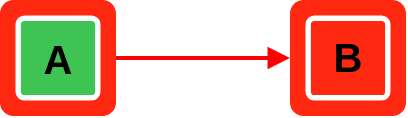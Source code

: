 <mxfile version="14.8.3" type="device"><diagram id="31xF68-NRz19GPcsl3BK" name="Page-1"><mxGraphModel dx="1251" dy="661" grid="1" gridSize="10" guides="1" tooltips="1" connect="1" arrows="1" fold="1" page="1" pageScale="1" pageWidth="1169" pageHeight="827" math="0" shadow="0"><root><mxCell id="0"/><mxCell id="1" parent="0"/><mxCell id="QLNWDhVf08Kiub2_VmYZ-1" value="" style="group" parent="1" vertex="1" connectable="0"><mxGeometry x="300" y="320" width="58" height="58" as="geometry"/></mxCell><mxCell id="QLNWDhVf08Kiub2_VmYZ-2" value="" style="shape=image;imageAspect=0;aspect=fixed;verticalLabelPosition=bottom;verticalAlign=top;image=data:image/svg+xml,PHN2ZyB4bWxucz0iaHR0cDovL3d3dy53My5vcmcvMjAwMC9zdmciIHdpZHRoPSIxMjgiIGhlaWdodD0iMTI4IiB2aWV3Qm94PSIwIDAgMTI4IDEyOCIgZmlsbD0ibm9uZSI+JiN4YTs8cmVjdCB3aWR0aD0iMTI4IiBoZWlnaHQ9IjEyOCIgcng9IjE1IiBmaWxsPSIjRkYyODExIi8+JiN4YTs8cmVjdCB4PSIyMC4wNjY3IiB5PSIyMC4wNjY3IiB3aWR0aD0iODcuODY2NyIgaGVpZ2h0PSI4Ny44NjY3IiByeD0iNyIgZmlsbD0iI0ZGMjgxMSIgc3Ryb2tlPSJ3aGl0ZSIgc3Ryb2tlLXdpZHRoPSI2Ii8+JiN4YTs8L3N2Zz4=;" parent="QLNWDhVf08Kiub2_VmYZ-1" vertex="1"><mxGeometry width="58" height="58" as="geometry"/></mxCell><mxCell id="QLNWDhVf08Kiub2_VmYZ-3" value="&lt;b&gt;&lt;font style=&quot;font-size: 20px&quot;&gt;B&lt;/font&gt;&lt;/b&gt;" style="text;html=1;strokeColor=none;fillColor=none;align=center;verticalAlign=middle;whiteSpace=wrap;rounded=0;" parent="QLNWDhVf08Kiub2_VmYZ-1" vertex="1"><mxGeometry x="9" y="18" width="40" height="20" as="geometry"/></mxCell><mxCell id="QLNWDhVf08Kiub2_VmYZ-4" value="" style="group" parent="1" vertex="1" connectable="0"><mxGeometry x="155" y="320" width="58" height="58" as="geometry"/></mxCell><mxCell id="QLNWDhVf08Kiub2_VmYZ-5" value="" style="shape=image;imageAspect=0;aspect=fixed;verticalLabelPosition=bottom;verticalAlign=top;image=data:image/svg+xml,PHN2ZyB4bWxucz0iaHR0cDovL3d3dy53My5vcmcvMjAwMC9zdmciIHdpZHRoPSIxMjgiIGhlaWdodD0iMTI4IiB2aWV3Qm94PSIwIDAgMTI4IDEyOCIgZmlsbD0ibm9uZSI+JiN4YTs8cmVjdCB3aWR0aD0iMTI4IiBoZWlnaHQ9IjEyOCIgcng9IjE1IiBmaWxsPSIjRkYyODExIi8+JiN4YTs8cmVjdCB4PSIyMC4wNjY3IiB5PSIyMC4wNjY3IiB3aWR0aD0iODcuODY2NyIgaGVpZ2h0PSI4Ny44NjY3IiByeD0iNyIgZmlsbD0iIzNGQzQ1NCIgc3Ryb2tlPSJ3aGl0ZSIgc3Ryb2tlLXdpZHRoPSI2Ii8+JiN4YTs8L3N2Zz4=;" parent="QLNWDhVf08Kiub2_VmYZ-4" vertex="1"><mxGeometry width="58" height="58" as="geometry"/></mxCell><mxCell id="QLNWDhVf08Kiub2_VmYZ-6" value="&lt;b&gt;&lt;font style=&quot;font-size: 20px&quot;&gt;A&lt;/font&gt;&lt;/b&gt;" style="text;html=1;strokeColor=none;fillColor=none;align=center;verticalAlign=middle;whiteSpace=wrap;rounded=0;" parent="QLNWDhVf08Kiub2_VmYZ-4" vertex="1"><mxGeometry x="9" y="19" width="40" height="20" as="geometry"/></mxCell><mxCell id="QLNWDhVf08Kiub2_VmYZ-7" style="edgeStyle=orthogonalEdgeStyle;rounded=0;orthogonalLoop=1;jettySize=auto;html=1;exitX=1;exitY=0.5;exitDx=0;exitDy=0;entryX=0;entryY=0.5;entryDx=0;entryDy=0;startArrow=none;startFill=0;endArrow=block;endFill=1;strokeWidth=2;strokeColor=#FF0000;" parent="1" source="QLNWDhVf08Kiub2_VmYZ-5" target="QLNWDhVf08Kiub2_VmYZ-2" edge="1"><mxGeometry relative="1" as="geometry"/></mxCell></root></mxGraphModel></diagram></mxfile>